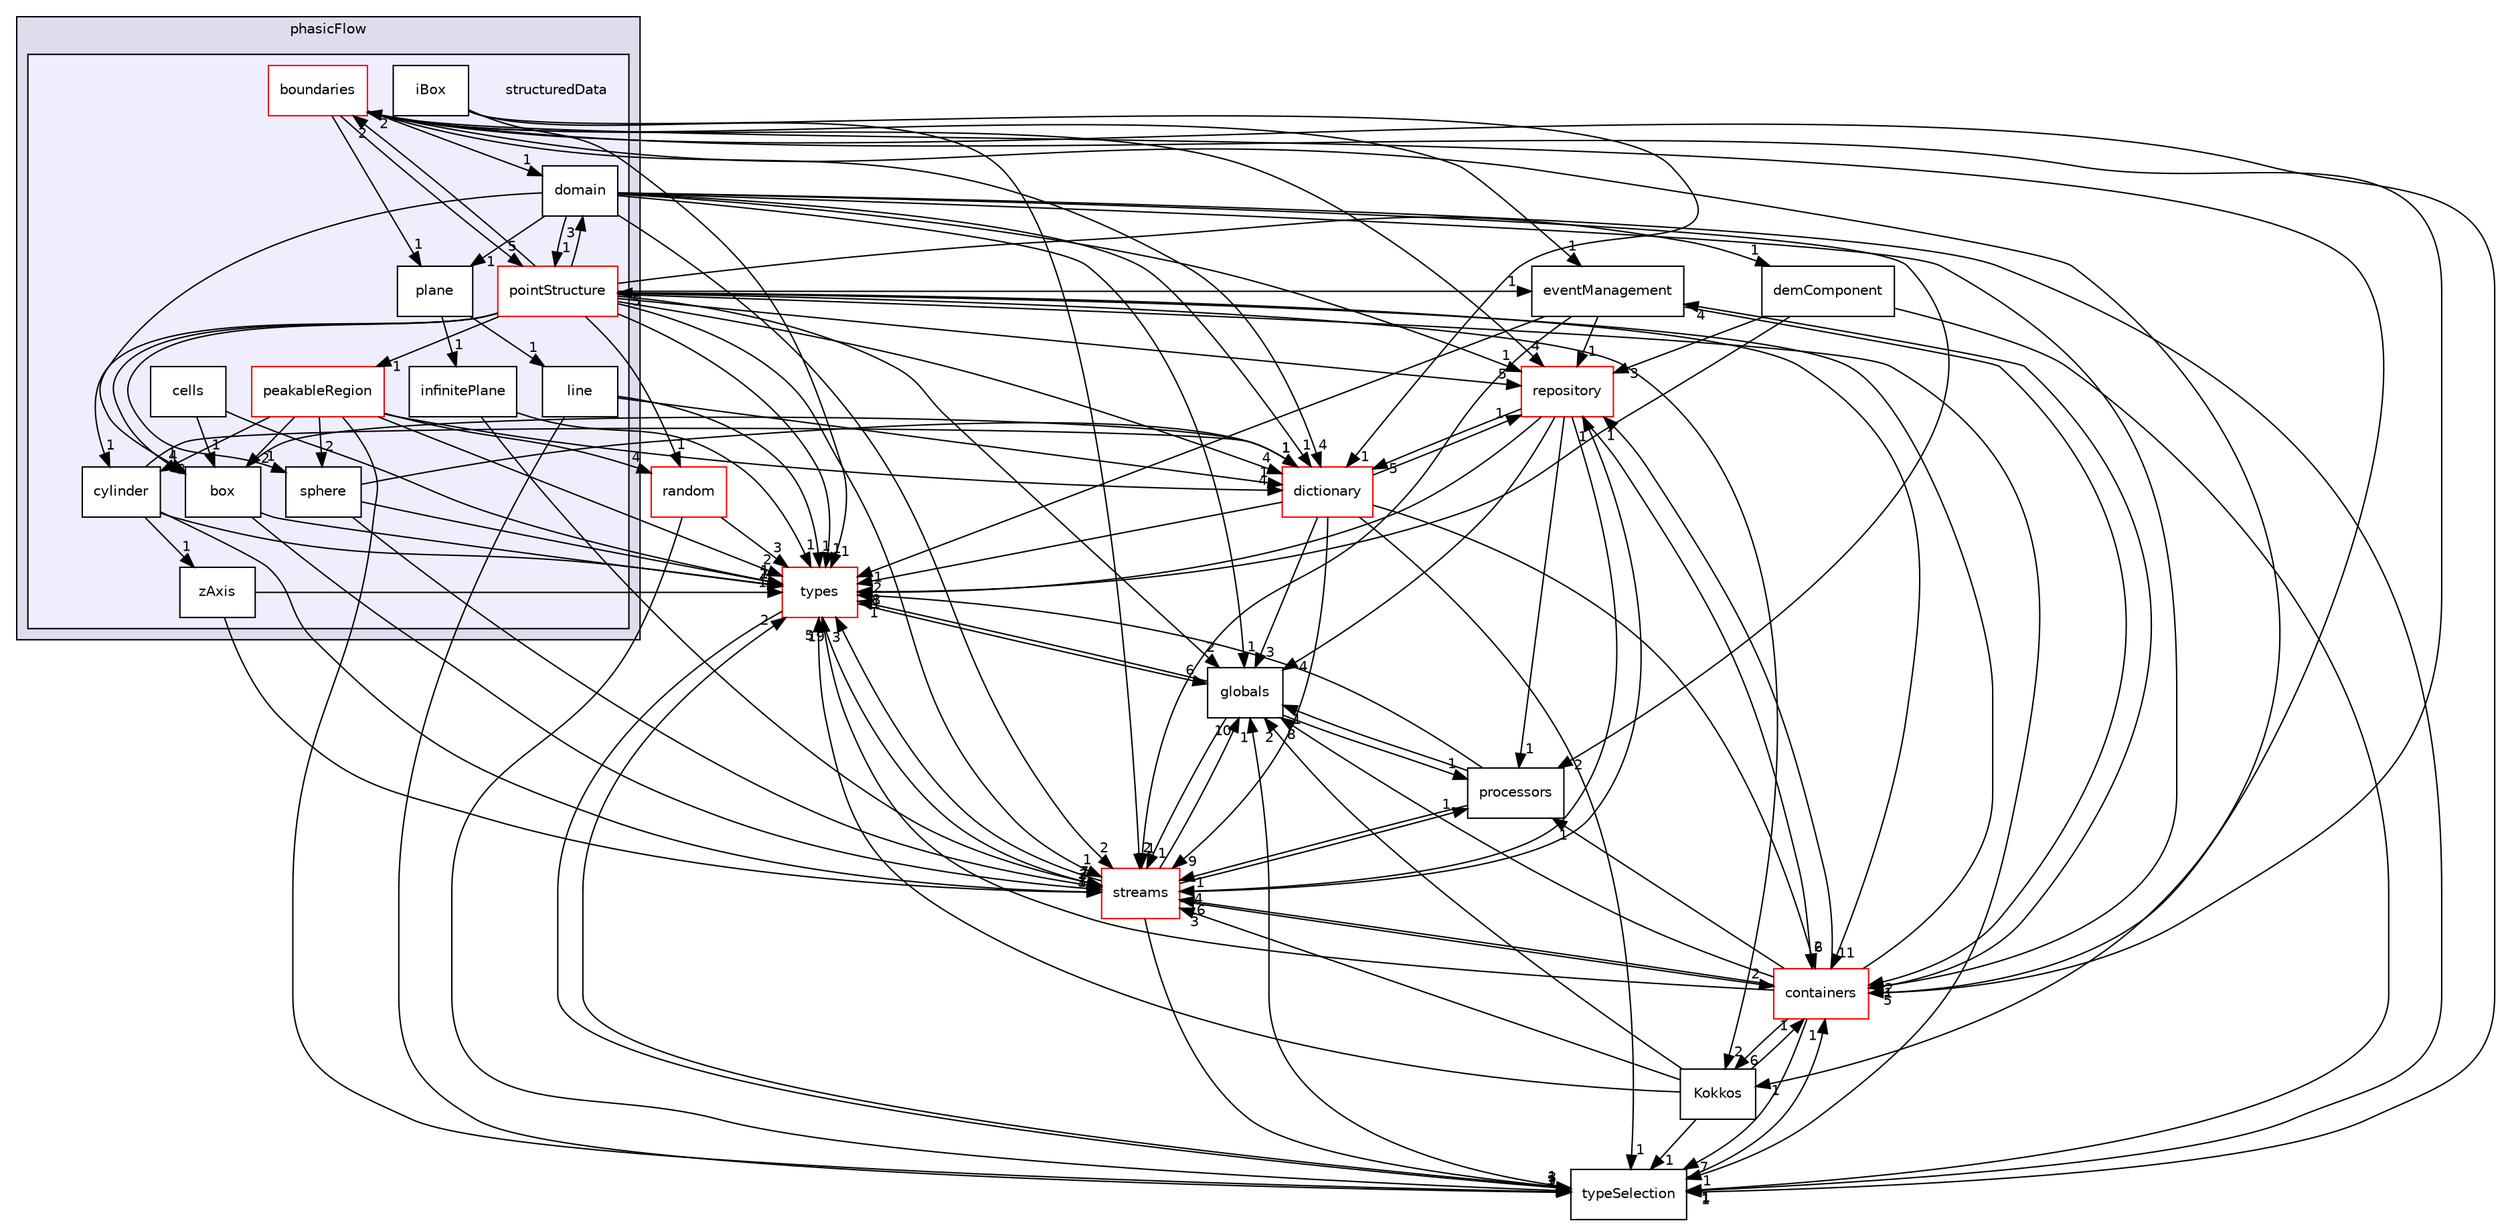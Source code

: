 digraph "src/phasicFlow/structuredData" {
  compound=true
  node [ fontsize="10", fontname="Helvetica"];
  edge [ labelfontsize="10", labelfontname="Helvetica"];
  subgraph clusterdir_cd7a5046d028e114fc17b2ebc2bd02d2 {
    graph [ bgcolor="#ddddee", pencolor="black", label="phasicFlow" fontname="Helvetica", fontsize="10", URL="dir_cd7a5046d028e114fc17b2ebc2bd02d2.html"]
  subgraph clusterdir_0b265ec0eb5bc5fbad75b6fd7b5b024b {
    graph [ bgcolor="#eeeeff", pencolor="black", label="" URL="dir_0b265ec0eb5bc5fbad75b6fd7b5b024b.html"];
    dir_0b265ec0eb5bc5fbad75b6fd7b5b024b [shape=plaintext label="structuredData"];
    dir_dc531f97377dc219e71eb46f0568c94b [shape=box label="boundaries" color="red" fillcolor="white" style="filled" URL="dir_dc531f97377dc219e71eb46f0568c94b.html"];
    dir_e8a9bd8d4c80a50a4f7c200c882d5c23 [shape=box label="box" color="black" fillcolor="white" style="filled" URL="dir_e8a9bd8d4c80a50a4f7c200c882d5c23.html"];
    dir_76686c726fe632879550d571289b76b3 [shape=box label="cells" color="black" fillcolor="white" style="filled" URL="dir_76686c726fe632879550d571289b76b3.html"];
    dir_2239fa6412e9b0224779ec16b2644e86 [shape=box label="cylinder" color="black" fillcolor="white" style="filled" URL="dir_2239fa6412e9b0224779ec16b2644e86.html"];
    dir_7ddf0db04b1f8c07b603f7fe8bfa0b22 [shape=box label="domain" color="black" fillcolor="white" style="filled" URL="dir_7ddf0db04b1f8c07b603f7fe8bfa0b22.html"];
    dir_c69f19eb0147e985ce8ed8185ef864ea [shape=box label="iBox" color="black" fillcolor="white" style="filled" URL="dir_c69f19eb0147e985ce8ed8185ef864ea.html"];
    dir_e796812049a8f9433e00151b51d32f94 [shape=box label="infinitePlane" color="black" fillcolor="white" style="filled" URL="dir_e796812049a8f9433e00151b51d32f94.html"];
    dir_724c57c4746d87d939c555e939327c7e [shape=box label="line" color="black" fillcolor="white" style="filled" URL="dir_724c57c4746d87d939c555e939327c7e.html"];
    dir_4f9e597021b90228ccac48345da86dec [shape=box label="peakableRegion" color="red" fillcolor="white" style="filled" URL="dir_4f9e597021b90228ccac48345da86dec.html"];
    dir_8caeaba7147666fb9290d1d9295588c4 [shape=box label="plane" color="black" fillcolor="white" style="filled" URL="dir_8caeaba7147666fb9290d1d9295588c4.html"];
    dir_40d089f5b6543888409b0c9c3858ee92 [shape=box label="pointStructure" color="red" fillcolor="white" style="filled" URL="dir_40d089f5b6543888409b0c9c3858ee92.html"];
    dir_3c122f757ce481da214d5e212823922a [shape=box label="sphere" color="black" fillcolor="white" style="filled" URL="dir_3c122f757ce481da214d5e212823922a.html"];
    dir_a7485caccf47707677427fe13cd0d568 [shape=box label="zAxis" color="black" fillcolor="white" style="filled" URL="dir_a7485caccf47707677427fe13cd0d568.html"];
  }
  }
  dir_c31af67a0d52993121318aee5d15d930 [shape=box label="eventManagement" URL="dir_c31af67a0d52993121318aee5d15d930.html"];
  dir_8a09dd5b7fce343a5c545316ddba4e1b [shape=box label="repository" fillcolor="white" style="filled" color="red" URL="dir_8a09dd5b7fce343a5c545316ddba4e1b.html"];
  dir_e8baec020e471dff3bc06b812491e6c5 [shape=box label="types" fillcolor="white" style="filled" color="red" URL="dir_e8baec020e471dff3bc06b812491e6c5.html"];
  dir_956f0a97b7f785e1c0171e740f1da120 [shape=box label="random" fillcolor="white" style="filled" color="red" URL="dir_956f0a97b7f785e1c0171e740f1da120.html"];
  dir_5f6559faa080c0b07ec2a71fd7e912fc [shape=box label="globals" URL="dir_5f6559faa080c0b07ec2a71fd7e912fc.html"];
  dir_29b407a9c788ba2969f3828ab07e1884 [shape=box label="demComponent" URL="dir_29b407a9c788ba2969f3828ab07e1884.html"];
  dir_b13948a90891cb8a59f39ab8c50a8102 [shape=box label="streams" fillcolor="white" style="filled" color="red" URL="dir_b13948a90891cb8a59f39ab8c50a8102.html"];
  dir_9522ed5fbd948bd0f422a9c3c511773e [shape=box label="Kokkos" URL="dir_9522ed5fbd948bd0f422a9c3c511773e.html"];
  dir_4419dd78bee2bde1362d842a02bd0463 [shape=box label="typeSelection" URL="dir_4419dd78bee2bde1362d842a02bd0463.html"];
  dir_34158545141e9eddb40c2ebf02b2a9c2 [shape=box label="processors" URL="dir_34158545141e9eddb40c2ebf02b2a9c2.html"];
  dir_74a3bd5d559eb2469f344a26dc365ad0 [shape=box label="containers" fillcolor="white" style="filled" color="red" URL="dir_74a3bd5d559eb2469f344a26dc365ad0.html"];
  dir_1220c712ed5f98fd84ba71b4848374db [shape=box label="dictionary" fillcolor="white" style="filled" color="red" URL="dir_1220c712ed5f98fd84ba71b4848374db.html"];
  dir_40d089f5b6543888409b0c9c3858ee92->dir_3c122f757ce481da214d5e212823922a [headlabel="1", labeldistance=1.5 headhref="dir_000161_000171.html"];
  dir_40d089f5b6543888409b0c9c3858ee92->dir_c31af67a0d52993121318aee5d15d930 [headlabel="1", labeldistance=1.5 headhref="dir_000161_000115.html"];
  dir_40d089f5b6543888409b0c9c3858ee92->dir_e8a9bd8d4c80a50a4f7c200c882d5c23 [headlabel="4", labeldistance=1.5 headhref="dir_000161_000146.html"];
  dir_40d089f5b6543888409b0c9c3858ee92->dir_8a09dd5b7fce343a5c545316ddba4e1b [headlabel="5", labeldistance=1.5 headhref="dir_000161_000124.html"];
  dir_40d089f5b6543888409b0c9c3858ee92->dir_e8baec020e471dff3bc06b812491e6c5 [headlabel="1", labeldistance=1.5 headhref="dir_000161_000175.html"];
  dir_40d089f5b6543888409b0c9c3858ee92->dir_4f9e597021b90228ccac48345da86dec [headlabel="1", labeldistance=1.5 headhref="dir_000161_000152.html"];
  dir_40d089f5b6543888409b0c9c3858ee92->dir_7ddf0db04b1f8c07b603f7fe8bfa0b22 [headlabel="3", labeldistance=1.5 headhref="dir_000161_000148.html"];
  dir_40d089f5b6543888409b0c9c3858ee92->dir_2239fa6412e9b0224779ec16b2644e86 [headlabel="1", labeldistance=1.5 headhref="dir_000161_000147.html"];
  dir_40d089f5b6543888409b0c9c3858ee92->dir_956f0a97b7f785e1c0171e740f1da120 [headlabel="1", labeldistance=1.5 headhref="dir_000161_000120.html"];
  dir_40d089f5b6543888409b0c9c3858ee92->dir_5f6559faa080c0b07ec2a71fd7e912fc [headlabel="2", labeldistance=1.5 headhref="dir_000161_000117.html"];
  dir_40d089f5b6543888409b0c9c3858ee92->dir_29b407a9c788ba2969f3828ab07e1884 [headlabel="1", labeldistance=1.5 headhref="dir_000161_000111.html"];
  dir_40d089f5b6543888409b0c9c3858ee92->dir_b13948a90891cb8a59f39ab8c50a8102 [headlabel="1", labeldistance=1.5 headhref="dir_000161_000131.html"];
  dir_40d089f5b6543888409b0c9c3858ee92->dir_9522ed5fbd948bd0f422a9c3c511773e [headlabel="2", labeldistance=1.5 headhref="dir_000161_000118.html"];
  dir_40d089f5b6543888409b0c9c3858ee92->dir_dc531f97377dc219e71eb46f0568c94b [headlabel="2", labeldistance=1.5 headhref="dir_000161_000140.html"];
  dir_40d089f5b6543888409b0c9c3858ee92->dir_4419dd78bee2bde1362d842a02bd0463 [headlabel="1", labeldistance=1.5 headhref="dir_000161_000179.html"];
  dir_40d089f5b6543888409b0c9c3858ee92->dir_74a3bd5d559eb2469f344a26dc365ad0 [headlabel="11", labeldistance=1.5 headhref="dir_000161_000084.html"];
  dir_40d089f5b6543888409b0c9c3858ee92->dir_1220c712ed5f98fd84ba71b4848374db [headlabel="4", labeldistance=1.5 headhref="dir_000161_000112.html"];
  dir_3c122f757ce481da214d5e212823922a->dir_e8baec020e471dff3bc06b812491e6c5 [headlabel="1", labeldistance=1.5 headhref="dir_000171_000175.html"];
  dir_3c122f757ce481da214d5e212823922a->dir_b13948a90891cb8a59f39ab8c50a8102 [headlabel="2", labeldistance=1.5 headhref="dir_000171_000131.html"];
  dir_3c122f757ce481da214d5e212823922a->dir_1220c712ed5f98fd84ba71b4848374db [headlabel="1", labeldistance=1.5 headhref="dir_000171_000112.html"];
  dir_c31af67a0d52993121318aee5d15d930->dir_8a09dd5b7fce343a5c545316ddba4e1b [headlabel="1", labeldistance=1.5 headhref="dir_000115_000124.html"];
  dir_c31af67a0d52993121318aee5d15d930->dir_e8baec020e471dff3bc06b812491e6c5 [headlabel="1", labeldistance=1.5 headhref="dir_000115_000175.html"];
  dir_c31af67a0d52993121318aee5d15d930->dir_b13948a90891cb8a59f39ab8c50a8102 [headlabel="1", labeldistance=1.5 headhref="dir_000115_000131.html"];
  dir_c31af67a0d52993121318aee5d15d930->dir_74a3bd5d559eb2469f344a26dc365ad0 [headlabel="2", labeldistance=1.5 headhref="dir_000115_000084.html"];
  dir_a7485caccf47707677427fe13cd0d568->dir_e8baec020e471dff3bc06b812491e6c5 [headlabel="1", labeldistance=1.5 headhref="dir_000172_000175.html"];
  dir_a7485caccf47707677427fe13cd0d568->dir_b13948a90891cb8a59f39ab8c50a8102 [headlabel="1", labeldistance=1.5 headhref="dir_000172_000131.html"];
  dir_8caeaba7147666fb9290d1d9295588c4->dir_e796812049a8f9433e00151b51d32f94 [headlabel="1", labeldistance=1.5 headhref="dir_000160_000150.html"];
  dir_8caeaba7147666fb9290d1d9295588c4->dir_724c57c4746d87d939c555e939327c7e [headlabel="1", labeldistance=1.5 headhref="dir_000160_000151.html"];
  dir_e8a9bd8d4c80a50a4f7c200c882d5c23->dir_e8baec020e471dff3bc06b812491e6c5 [headlabel="1", labeldistance=1.5 headhref="dir_000146_000175.html"];
  dir_e8a9bd8d4c80a50a4f7c200c882d5c23->dir_b13948a90891cb8a59f39ab8c50a8102 [headlabel="2", labeldistance=1.5 headhref="dir_000146_000131.html"];
  dir_e8a9bd8d4c80a50a4f7c200c882d5c23->dir_1220c712ed5f98fd84ba71b4848374db [headlabel="1", labeldistance=1.5 headhref="dir_000146_000112.html"];
  dir_8a09dd5b7fce343a5c545316ddba4e1b->dir_e8baec020e471dff3bc06b812491e6c5 [headlabel="8", labeldistance=1.5 headhref="dir_000124_000175.html"];
  dir_8a09dd5b7fce343a5c545316ddba4e1b->dir_5f6559faa080c0b07ec2a71fd7e912fc [headlabel="4", labeldistance=1.5 headhref="dir_000124_000117.html"];
  dir_8a09dd5b7fce343a5c545316ddba4e1b->dir_b13948a90891cb8a59f39ab8c50a8102 [headlabel="4", labeldistance=1.5 headhref="dir_000124_000131.html"];
  dir_8a09dd5b7fce343a5c545316ddba4e1b->dir_34158545141e9eddb40c2ebf02b2a9c2 [headlabel="1", labeldistance=1.5 headhref="dir_000124_000119.html"];
  dir_8a09dd5b7fce343a5c545316ddba4e1b->dir_74a3bd5d559eb2469f344a26dc365ad0 [headlabel="6", labeldistance=1.5 headhref="dir_000124_000084.html"];
  dir_8a09dd5b7fce343a5c545316ddba4e1b->dir_1220c712ed5f98fd84ba71b4848374db [headlabel="5", labeldistance=1.5 headhref="dir_000124_000112.html"];
  dir_e8baec020e471dff3bc06b812491e6c5->dir_5f6559faa080c0b07ec2a71fd7e912fc [headlabel="6", labeldistance=1.5 headhref="dir_000175_000117.html"];
  dir_e8baec020e471dff3bc06b812491e6c5->dir_b13948a90891cb8a59f39ab8c50a8102 [headlabel="7", labeldistance=1.5 headhref="dir_000175_000131.html"];
  dir_e8baec020e471dff3bc06b812491e6c5->dir_4419dd78bee2bde1362d842a02bd0463 [headlabel="3", labeldistance=1.5 headhref="dir_000175_000179.html"];
  dir_4f9e597021b90228ccac48345da86dec->dir_3c122f757ce481da214d5e212823922a [headlabel="2", labeldistance=1.5 headhref="dir_000152_000171.html"];
  dir_4f9e597021b90228ccac48345da86dec->dir_e8a9bd8d4c80a50a4f7c200c882d5c23 [headlabel="2", labeldistance=1.5 headhref="dir_000152_000146.html"];
  dir_4f9e597021b90228ccac48345da86dec->dir_e8baec020e471dff3bc06b812491e6c5 [headlabel="2", labeldistance=1.5 headhref="dir_000152_000175.html"];
  dir_4f9e597021b90228ccac48345da86dec->dir_2239fa6412e9b0224779ec16b2644e86 [headlabel="2", labeldistance=1.5 headhref="dir_000152_000147.html"];
  dir_4f9e597021b90228ccac48345da86dec->dir_956f0a97b7f785e1c0171e740f1da120 [headlabel="4", labeldistance=1.5 headhref="dir_000152_000120.html"];
  dir_4f9e597021b90228ccac48345da86dec->dir_4419dd78bee2bde1362d842a02bd0463 [headlabel="2", labeldistance=1.5 headhref="dir_000152_000179.html"];
  dir_4f9e597021b90228ccac48345da86dec->dir_1220c712ed5f98fd84ba71b4848374db [headlabel="4", labeldistance=1.5 headhref="dir_000152_000112.html"];
  dir_7ddf0db04b1f8c07b603f7fe8bfa0b22->dir_40d089f5b6543888409b0c9c3858ee92 [headlabel="1", labeldistance=1.5 headhref="dir_000148_000161.html"];
  dir_7ddf0db04b1f8c07b603f7fe8bfa0b22->dir_8caeaba7147666fb9290d1d9295588c4 [headlabel="1", labeldistance=1.5 headhref="dir_000148_000160.html"];
  dir_7ddf0db04b1f8c07b603f7fe8bfa0b22->dir_e8a9bd8d4c80a50a4f7c200c882d5c23 [headlabel="1", labeldistance=1.5 headhref="dir_000148_000146.html"];
  dir_7ddf0db04b1f8c07b603f7fe8bfa0b22->dir_8a09dd5b7fce343a5c545316ddba4e1b [headlabel="1", labeldistance=1.5 headhref="dir_000148_000124.html"];
  dir_7ddf0db04b1f8c07b603f7fe8bfa0b22->dir_5f6559faa080c0b07ec2a71fd7e912fc [headlabel="1", labeldistance=1.5 headhref="dir_000148_000117.html"];
  dir_7ddf0db04b1f8c07b603f7fe8bfa0b22->dir_b13948a90891cb8a59f39ab8c50a8102 [headlabel="2", labeldistance=1.5 headhref="dir_000148_000131.html"];
  dir_7ddf0db04b1f8c07b603f7fe8bfa0b22->dir_4419dd78bee2bde1362d842a02bd0463 [headlabel="1", labeldistance=1.5 headhref="dir_000148_000179.html"];
  dir_7ddf0db04b1f8c07b603f7fe8bfa0b22->dir_34158545141e9eddb40c2ebf02b2a9c2 [headlabel="2", labeldistance=1.5 headhref="dir_000148_000119.html"];
  dir_7ddf0db04b1f8c07b603f7fe8bfa0b22->dir_74a3bd5d559eb2469f344a26dc365ad0 [headlabel="1", labeldistance=1.5 headhref="dir_000148_000084.html"];
  dir_7ddf0db04b1f8c07b603f7fe8bfa0b22->dir_1220c712ed5f98fd84ba71b4848374db [headlabel="1", labeldistance=1.5 headhref="dir_000148_000112.html"];
  dir_2239fa6412e9b0224779ec16b2644e86->dir_a7485caccf47707677427fe13cd0d568 [headlabel="1", labeldistance=1.5 headhref="dir_000147_000172.html"];
  dir_2239fa6412e9b0224779ec16b2644e86->dir_e8baec020e471dff3bc06b812491e6c5 [headlabel="2", labeldistance=1.5 headhref="dir_000147_000175.html"];
  dir_2239fa6412e9b0224779ec16b2644e86->dir_b13948a90891cb8a59f39ab8c50a8102 [headlabel="3", labeldistance=1.5 headhref="dir_000147_000131.html"];
  dir_2239fa6412e9b0224779ec16b2644e86->dir_1220c712ed5f98fd84ba71b4848374db [headlabel="1", labeldistance=1.5 headhref="dir_000147_000112.html"];
  dir_956f0a97b7f785e1c0171e740f1da120->dir_e8baec020e471dff3bc06b812491e6c5 [headlabel="3", labeldistance=1.5 headhref="dir_000120_000175.html"];
  dir_956f0a97b7f785e1c0171e740f1da120->dir_4419dd78bee2bde1362d842a02bd0463 [headlabel="3", labeldistance=1.5 headhref="dir_000120_000179.html"];
  dir_e796812049a8f9433e00151b51d32f94->dir_e8baec020e471dff3bc06b812491e6c5 [headlabel="1", labeldistance=1.5 headhref="dir_000150_000175.html"];
  dir_e796812049a8f9433e00151b51d32f94->dir_b13948a90891cb8a59f39ab8c50a8102 [headlabel="2", labeldistance=1.5 headhref="dir_000150_000131.html"];
  dir_5f6559faa080c0b07ec2a71fd7e912fc->dir_e8baec020e471dff3bc06b812491e6c5 [headlabel="1", labeldistance=1.5 headhref="dir_000117_000175.html"];
  dir_5f6559faa080c0b07ec2a71fd7e912fc->dir_b13948a90891cb8a59f39ab8c50a8102 [headlabel="1", labeldistance=1.5 headhref="dir_000117_000131.html"];
  dir_5f6559faa080c0b07ec2a71fd7e912fc->dir_34158545141e9eddb40c2ebf02b2a9c2 [headlabel="1", labeldistance=1.5 headhref="dir_000117_000119.html"];
  dir_29b407a9c788ba2969f3828ab07e1884->dir_8a09dd5b7fce343a5c545316ddba4e1b [headlabel="3", labeldistance=1.5 headhref="dir_000111_000124.html"];
  dir_29b407a9c788ba2969f3828ab07e1884->dir_e8baec020e471dff3bc06b812491e6c5 [headlabel="1", labeldistance=1.5 headhref="dir_000111_000175.html"];
  dir_29b407a9c788ba2969f3828ab07e1884->dir_4419dd78bee2bde1362d842a02bd0463 [headlabel="1", labeldistance=1.5 headhref="dir_000111_000179.html"];
  dir_b13948a90891cb8a59f39ab8c50a8102->dir_8a09dd5b7fce343a5c545316ddba4e1b [headlabel="1", labeldistance=1.5 headhref="dir_000131_000124.html"];
  dir_b13948a90891cb8a59f39ab8c50a8102->dir_e8baec020e471dff3bc06b812491e6c5 [headlabel="3", labeldistance=1.5 headhref="dir_000131_000175.html"];
  dir_b13948a90891cb8a59f39ab8c50a8102->dir_5f6559faa080c0b07ec2a71fd7e912fc [headlabel="10", labeldistance=1.5 headhref="dir_000131_000117.html"];
  dir_b13948a90891cb8a59f39ab8c50a8102->dir_4419dd78bee2bde1362d842a02bd0463 [headlabel="1", labeldistance=1.5 headhref="dir_000131_000179.html"];
  dir_b13948a90891cb8a59f39ab8c50a8102->dir_34158545141e9eddb40c2ebf02b2a9c2 [headlabel="1", labeldistance=1.5 headhref="dir_000131_000119.html"];
  dir_b13948a90891cb8a59f39ab8c50a8102->dir_74a3bd5d559eb2469f344a26dc365ad0 [headlabel="2", labeldistance=1.5 headhref="dir_000131_000084.html"];
  dir_9522ed5fbd948bd0f422a9c3c511773e->dir_e8baec020e471dff3bc06b812491e6c5 [headlabel="5", labeldistance=1.5 headhref="dir_000118_000175.html"];
  dir_9522ed5fbd948bd0f422a9c3c511773e->dir_5f6559faa080c0b07ec2a71fd7e912fc [headlabel="2", labeldistance=1.5 headhref="dir_000118_000117.html"];
  dir_9522ed5fbd948bd0f422a9c3c511773e->dir_b13948a90891cb8a59f39ab8c50a8102 [headlabel="3", labeldistance=1.5 headhref="dir_000118_000131.html"];
  dir_9522ed5fbd948bd0f422a9c3c511773e->dir_4419dd78bee2bde1362d842a02bd0463 [headlabel="1", labeldistance=1.5 headhref="dir_000118_000179.html"];
  dir_9522ed5fbd948bd0f422a9c3c511773e->dir_74a3bd5d559eb2469f344a26dc365ad0 [headlabel="1", labeldistance=1.5 headhref="dir_000118_000084.html"];
  dir_76686c726fe632879550d571289b76b3->dir_e8a9bd8d4c80a50a4f7c200c882d5c23 [headlabel="1", labeldistance=1.5 headhref="dir_000033_000146.html"];
  dir_76686c726fe632879550d571289b76b3->dir_e8baec020e471dff3bc06b812491e6c5 [headlabel="1", labeldistance=1.5 headhref="dir_000033_000175.html"];
  dir_dc531f97377dc219e71eb46f0568c94b->dir_40d089f5b6543888409b0c9c3858ee92 [headlabel="5", labeldistance=1.5 headhref="dir_000140_000161.html"];
  dir_dc531f97377dc219e71eb46f0568c94b->dir_c31af67a0d52993121318aee5d15d930 [headlabel="1", labeldistance=1.5 headhref="dir_000140_000115.html"];
  dir_dc531f97377dc219e71eb46f0568c94b->dir_8caeaba7147666fb9290d1d9295588c4 [headlabel="1", labeldistance=1.5 headhref="dir_000140_000160.html"];
  dir_dc531f97377dc219e71eb46f0568c94b->dir_8a09dd5b7fce343a5c545316ddba4e1b [headlabel="4", labeldistance=1.5 headhref="dir_000140_000124.html"];
  dir_dc531f97377dc219e71eb46f0568c94b->dir_7ddf0db04b1f8c07b603f7fe8bfa0b22 [headlabel="1", labeldistance=1.5 headhref="dir_000140_000148.html"];
  dir_dc531f97377dc219e71eb46f0568c94b->dir_9522ed5fbd948bd0f422a9c3c511773e [headlabel="1", labeldistance=1.5 headhref="dir_000140_000118.html"];
  dir_dc531f97377dc219e71eb46f0568c94b->dir_4419dd78bee2bde1362d842a02bd0463 [headlabel="1", labeldistance=1.5 headhref="dir_000140_000179.html"];
  dir_dc531f97377dc219e71eb46f0568c94b->dir_74a3bd5d559eb2469f344a26dc365ad0 [headlabel="5", labeldistance=1.5 headhref="dir_000140_000084.html"];
  dir_dc531f97377dc219e71eb46f0568c94b->dir_1220c712ed5f98fd84ba71b4848374db [headlabel="4", labeldistance=1.5 headhref="dir_000140_000112.html"];
  dir_4419dd78bee2bde1362d842a02bd0463->dir_e8baec020e471dff3bc06b812491e6c5 [headlabel="2", labeldistance=1.5 headhref="dir_000179_000175.html"];
  dir_4419dd78bee2bde1362d842a02bd0463->dir_5f6559faa080c0b07ec2a71fd7e912fc [headlabel="1", labeldistance=1.5 headhref="dir_000179_000117.html"];
  dir_4419dd78bee2bde1362d842a02bd0463->dir_74a3bd5d559eb2469f344a26dc365ad0 [headlabel="1", labeldistance=1.5 headhref="dir_000179_000084.html"];
  dir_34158545141e9eddb40c2ebf02b2a9c2->dir_e8baec020e471dff3bc06b812491e6c5 [headlabel="1", labeldistance=1.5 headhref="dir_000119_000175.html"];
  dir_34158545141e9eddb40c2ebf02b2a9c2->dir_5f6559faa080c0b07ec2a71fd7e912fc [headlabel="1", labeldistance=1.5 headhref="dir_000119_000117.html"];
  dir_34158545141e9eddb40c2ebf02b2a9c2->dir_b13948a90891cb8a59f39ab8c50a8102 [headlabel="1", labeldistance=1.5 headhref="dir_000119_000131.html"];
  dir_74a3bd5d559eb2469f344a26dc365ad0->dir_40d089f5b6543888409b0c9c3858ee92 [headlabel="5", labeldistance=1.5 headhref="dir_000084_000161.html"];
  dir_74a3bd5d559eb2469f344a26dc365ad0->dir_c31af67a0d52993121318aee5d15d930 [headlabel="4", labeldistance=1.5 headhref="dir_000084_000115.html"];
  dir_74a3bd5d559eb2469f344a26dc365ad0->dir_8a09dd5b7fce343a5c545316ddba4e1b [headlabel="1", labeldistance=1.5 headhref="dir_000084_000124.html"];
  dir_74a3bd5d559eb2469f344a26dc365ad0->dir_e8baec020e471dff3bc06b812491e6c5 [headlabel="19", labeldistance=1.5 headhref="dir_000084_000175.html"];
  dir_74a3bd5d559eb2469f344a26dc365ad0->dir_5f6559faa080c0b07ec2a71fd7e912fc [headlabel="8", labeldistance=1.5 headhref="dir_000084_000117.html"];
  dir_74a3bd5d559eb2469f344a26dc365ad0->dir_b13948a90891cb8a59f39ab8c50a8102 [headlabel="16", labeldistance=1.5 headhref="dir_000084_000131.html"];
  dir_74a3bd5d559eb2469f344a26dc365ad0->dir_9522ed5fbd948bd0f422a9c3c511773e [headlabel="6", labeldistance=1.5 headhref="dir_000084_000118.html"];
  dir_74a3bd5d559eb2469f344a26dc365ad0->dir_dc531f97377dc219e71eb46f0568c94b [headlabel="2", labeldistance=1.5 headhref="dir_000084_000140.html"];
  dir_74a3bd5d559eb2469f344a26dc365ad0->dir_4419dd78bee2bde1362d842a02bd0463 [headlabel="7", labeldistance=1.5 headhref="dir_000084_000179.html"];
  dir_74a3bd5d559eb2469f344a26dc365ad0->dir_34158545141e9eddb40c2ebf02b2a9c2 [headlabel="1", labeldistance=1.5 headhref="dir_000084_000119.html"];
  dir_1220c712ed5f98fd84ba71b4848374db->dir_8a09dd5b7fce343a5c545316ddba4e1b [headlabel="1", labeldistance=1.5 headhref="dir_000112_000124.html"];
  dir_1220c712ed5f98fd84ba71b4848374db->dir_e8baec020e471dff3bc06b812491e6c5 [headlabel="2", labeldistance=1.5 headhref="dir_000112_000175.html"];
  dir_1220c712ed5f98fd84ba71b4848374db->dir_5f6559faa080c0b07ec2a71fd7e912fc [headlabel="3", labeldistance=1.5 headhref="dir_000112_000117.html"];
  dir_1220c712ed5f98fd84ba71b4848374db->dir_b13948a90891cb8a59f39ab8c50a8102 [headlabel="9", labeldistance=1.5 headhref="dir_000112_000131.html"];
  dir_1220c712ed5f98fd84ba71b4848374db->dir_4419dd78bee2bde1362d842a02bd0463 [headlabel="1", labeldistance=1.5 headhref="dir_000112_000179.html"];
  dir_1220c712ed5f98fd84ba71b4848374db->dir_74a3bd5d559eb2469f344a26dc365ad0 [headlabel="2", labeldistance=1.5 headhref="dir_000112_000084.html"];
  dir_724c57c4746d87d939c555e939327c7e->dir_e8baec020e471dff3bc06b812491e6c5 [headlabel="1", labeldistance=1.5 headhref="dir_000151_000175.html"];
  dir_724c57c4746d87d939c555e939327c7e->dir_4419dd78bee2bde1362d842a02bd0463 [headlabel="1", labeldistance=1.5 headhref="dir_000151_000179.html"];
  dir_724c57c4746d87d939c555e939327c7e->dir_1220c712ed5f98fd84ba71b4848374db [headlabel="1", labeldistance=1.5 headhref="dir_000151_000112.html"];
  dir_c69f19eb0147e985ce8ed8185ef864ea->dir_e8baec020e471dff3bc06b812491e6c5 [headlabel="1", labeldistance=1.5 headhref="dir_000149_000175.html"];
  dir_c69f19eb0147e985ce8ed8185ef864ea->dir_b13948a90891cb8a59f39ab8c50a8102 [headlabel="2", labeldistance=1.5 headhref="dir_000149_000131.html"];
  dir_c69f19eb0147e985ce8ed8185ef864ea->dir_1220c712ed5f98fd84ba71b4848374db [headlabel="1", labeldistance=1.5 headhref="dir_000149_000112.html"];
}
